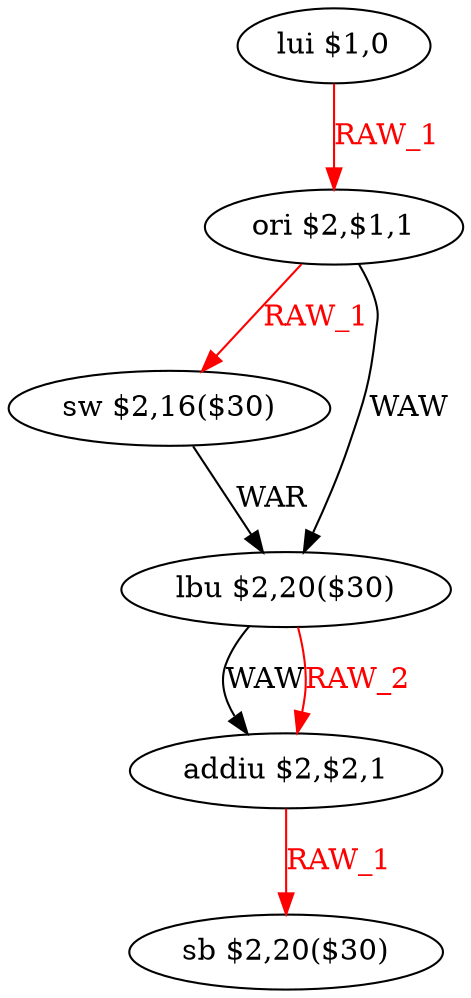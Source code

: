 digraph G1 {
node [shape = ellipse];
i0 [label = "lui $1,0"] ;
i0 ->  i1 [color = red, fontcolor = red, label= "RAW_1"];
i1 [label = "ori $2,$1,1"] ;
i1 ->  i2 [color = red, fontcolor = red, label= "RAW_1"];
i1 ->  i3 [label= "WAW"];
i2 [label = "sw $2,16($30)"] ;
i2 ->  i3 [label= "WAR"];
i3 [label = "lbu $2,20($30)"] ;
i3 ->  i4 [label= "WAW"];
i3 ->  i4 [color = red, fontcolor = red, label= "RAW_2"];
i4 [label = "addiu $2,$2,1"] ;
i4 ->  i5 [color = red, fontcolor = red, label= "RAW_1"];
i5 [label = "sb $2,20($30)"] ;
}

